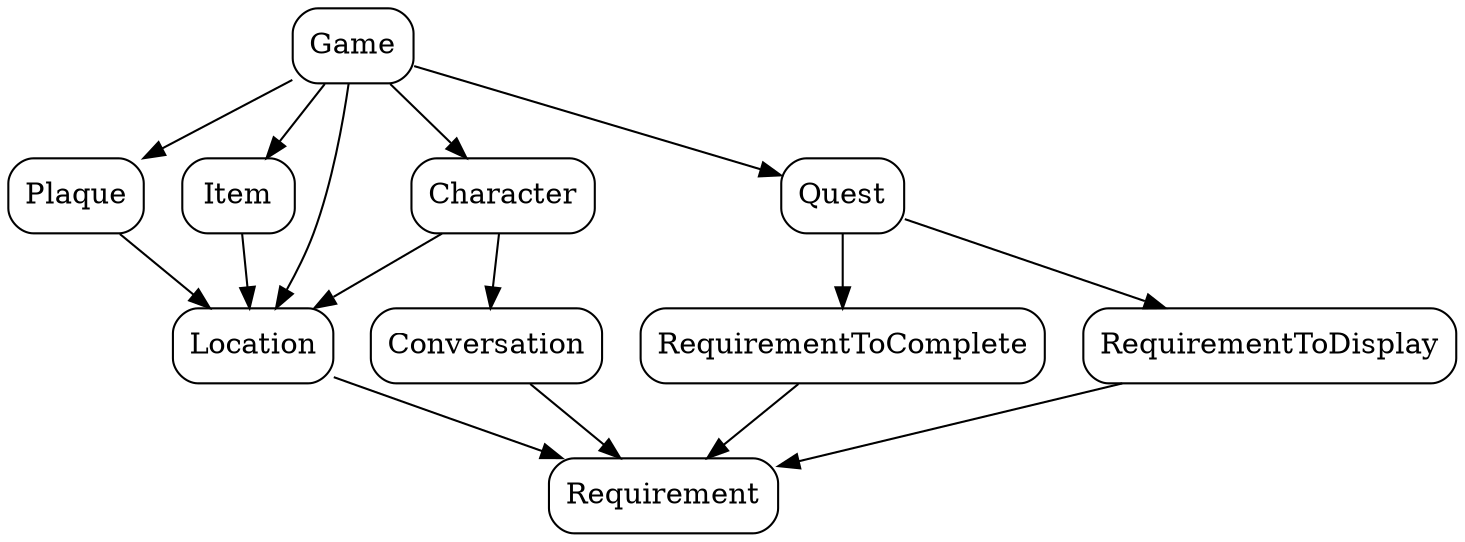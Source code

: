 digraph G {

	node [
		style = "rounded"
		shape = "box"
	];

	Game->Plaque;
	Game->Character;
	Game->Item;
	Game->Quest;
	Game->Location;

	Plaque->Location;
	Character->Location;
	Item->Location;

	Character->Conversation;

	Location->Requirement;
	Conversation->Requirement;
	Quest->RequirementToComplete->Requirement;
	Quest->RequirementToDisplay->Requirement;
}
